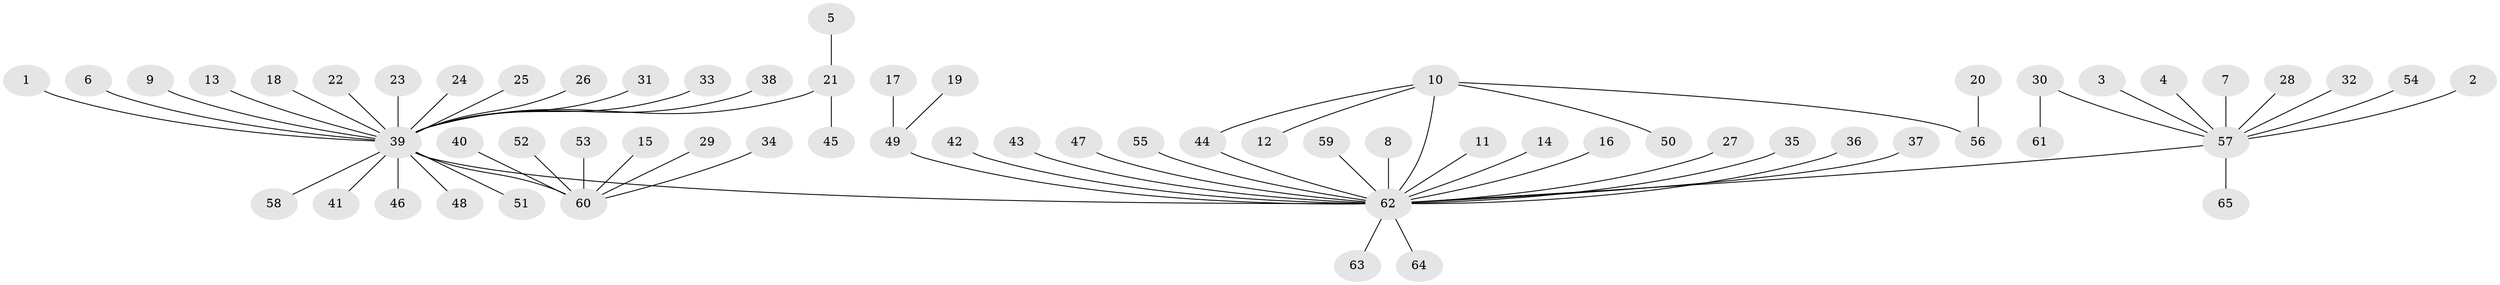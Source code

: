 // original degree distribution, {4: 0.046153846153846156, 23: 0.015384615384615385, 1: 0.6384615384615384, 13: 0.007692307692307693, 6: 0.007692307692307693, 5: 0.007692307692307693, 3: 0.06153846153846154, 2: 0.2076923076923077, 9: 0.007692307692307693}
// Generated by graph-tools (version 1.1) at 2025/49/03/09/25 03:49:59]
// undirected, 65 vertices, 65 edges
graph export_dot {
graph [start="1"]
  node [color=gray90,style=filled];
  1;
  2;
  3;
  4;
  5;
  6;
  7;
  8;
  9;
  10;
  11;
  12;
  13;
  14;
  15;
  16;
  17;
  18;
  19;
  20;
  21;
  22;
  23;
  24;
  25;
  26;
  27;
  28;
  29;
  30;
  31;
  32;
  33;
  34;
  35;
  36;
  37;
  38;
  39;
  40;
  41;
  42;
  43;
  44;
  45;
  46;
  47;
  48;
  49;
  50;
  51;
  52;
  53;
  54;
  55;
  56;
  57;
  58;
  59;
  60;
  61;
  62;
  63;
  64;
  65;
  1 -- 39 [weight=1.0];
  2 -- 57 [weight=1.0];
  3 -- 57 [weight=1.0];
  4 -- 57 [weight=1.0];
  5 -- 21 [weight=1.0];
  6 -- 39 [weight=1.0];
  7 -- 57 [weight=1.0];
  8 -- 62 [weight=1.0];
  9 -- 39 [weight=1.0];
  10 -- 12 [weight=1.0];
  10 -- 44 [weight=1.0];
  10 -- 50 [weight=1.0];
  10 -- 56 [weight=1.0];
  10 -- 62 [weight=1.0];
  11 -- 62 [weight=1.0];
  13 -- 39 [weight=1.0];
  14 -- 62 [weight=1.0];
  15 -- 60 [weight=1.0];
  16 -- 62 [weight=1.0];
  17 -- 49 [weight=1.0];
  18 -- 39 [weight=1.0];
  19 -- 49 [weight=1.0];
  20 -- 56 [weight=1.0];
  21 -- 39 [weight=1.0];
  21 -- 45 [weight=1.0];
  22 -- 39 [weight=1.0];
  23 -- 39 [weight=1.0];
  24 -- 39 [weight=1.0];
  25 -- 39 [weight=1.0];
  26 -- 39 [weight=1.0];
  27 -- 62 [weight=1.0];
  28 -- 57 [weight=1.0];
  29 -- 60 [weight=1.0];
  30 -- 57 [weight=1.0];
  30 -- 61 [weight=1.0];
  31 -- 39 [weight=1.0];
  32 -- 57 [weight=1.0];
  33 -- 39 [weight=1.0];
  34 -- 60 [weight=1.0];
  35 -- 62 [weight=1.0];
  36 -- 62 [weight=1.0];
  37 -- 62 [weight=1.0];
  38 -- 39 [weight=1.0];
  39 -- 41 [weight=1.0];
  39 -- 46 [weight=1.0];
  39 -- 48 [weight=1.0];
  39 -- 51 [weight=1.0];
  39 -- 58 [weight=1.0];
  39 -- 60 [weight=1.0];
  39 -- 62 [weight=1.0];
  40 -- 60 [weight=1.0];
  42 -- 62 [weight=1.0];
  43 -- 62 [weight=1.0];
  44 -- 62 [weight=1.0];
  47 -- 62 [weight=2.0];
  49 -- 62 [weight=1.0];
  52 -- 60 [weight=1.0];
  53 -- 60 [weight=1.0];
  54 -- 57 [weight=1.0];
  55 -- 62 [weight=1.0];
  57 -- 62 [weight=1.0];
  57 -- 65 [weight=1.0];
  59 -- 62 [weight=1.0];
  62 -- 63 [weight=1.0];
  62 -- 64 [weight=1.0];
}
